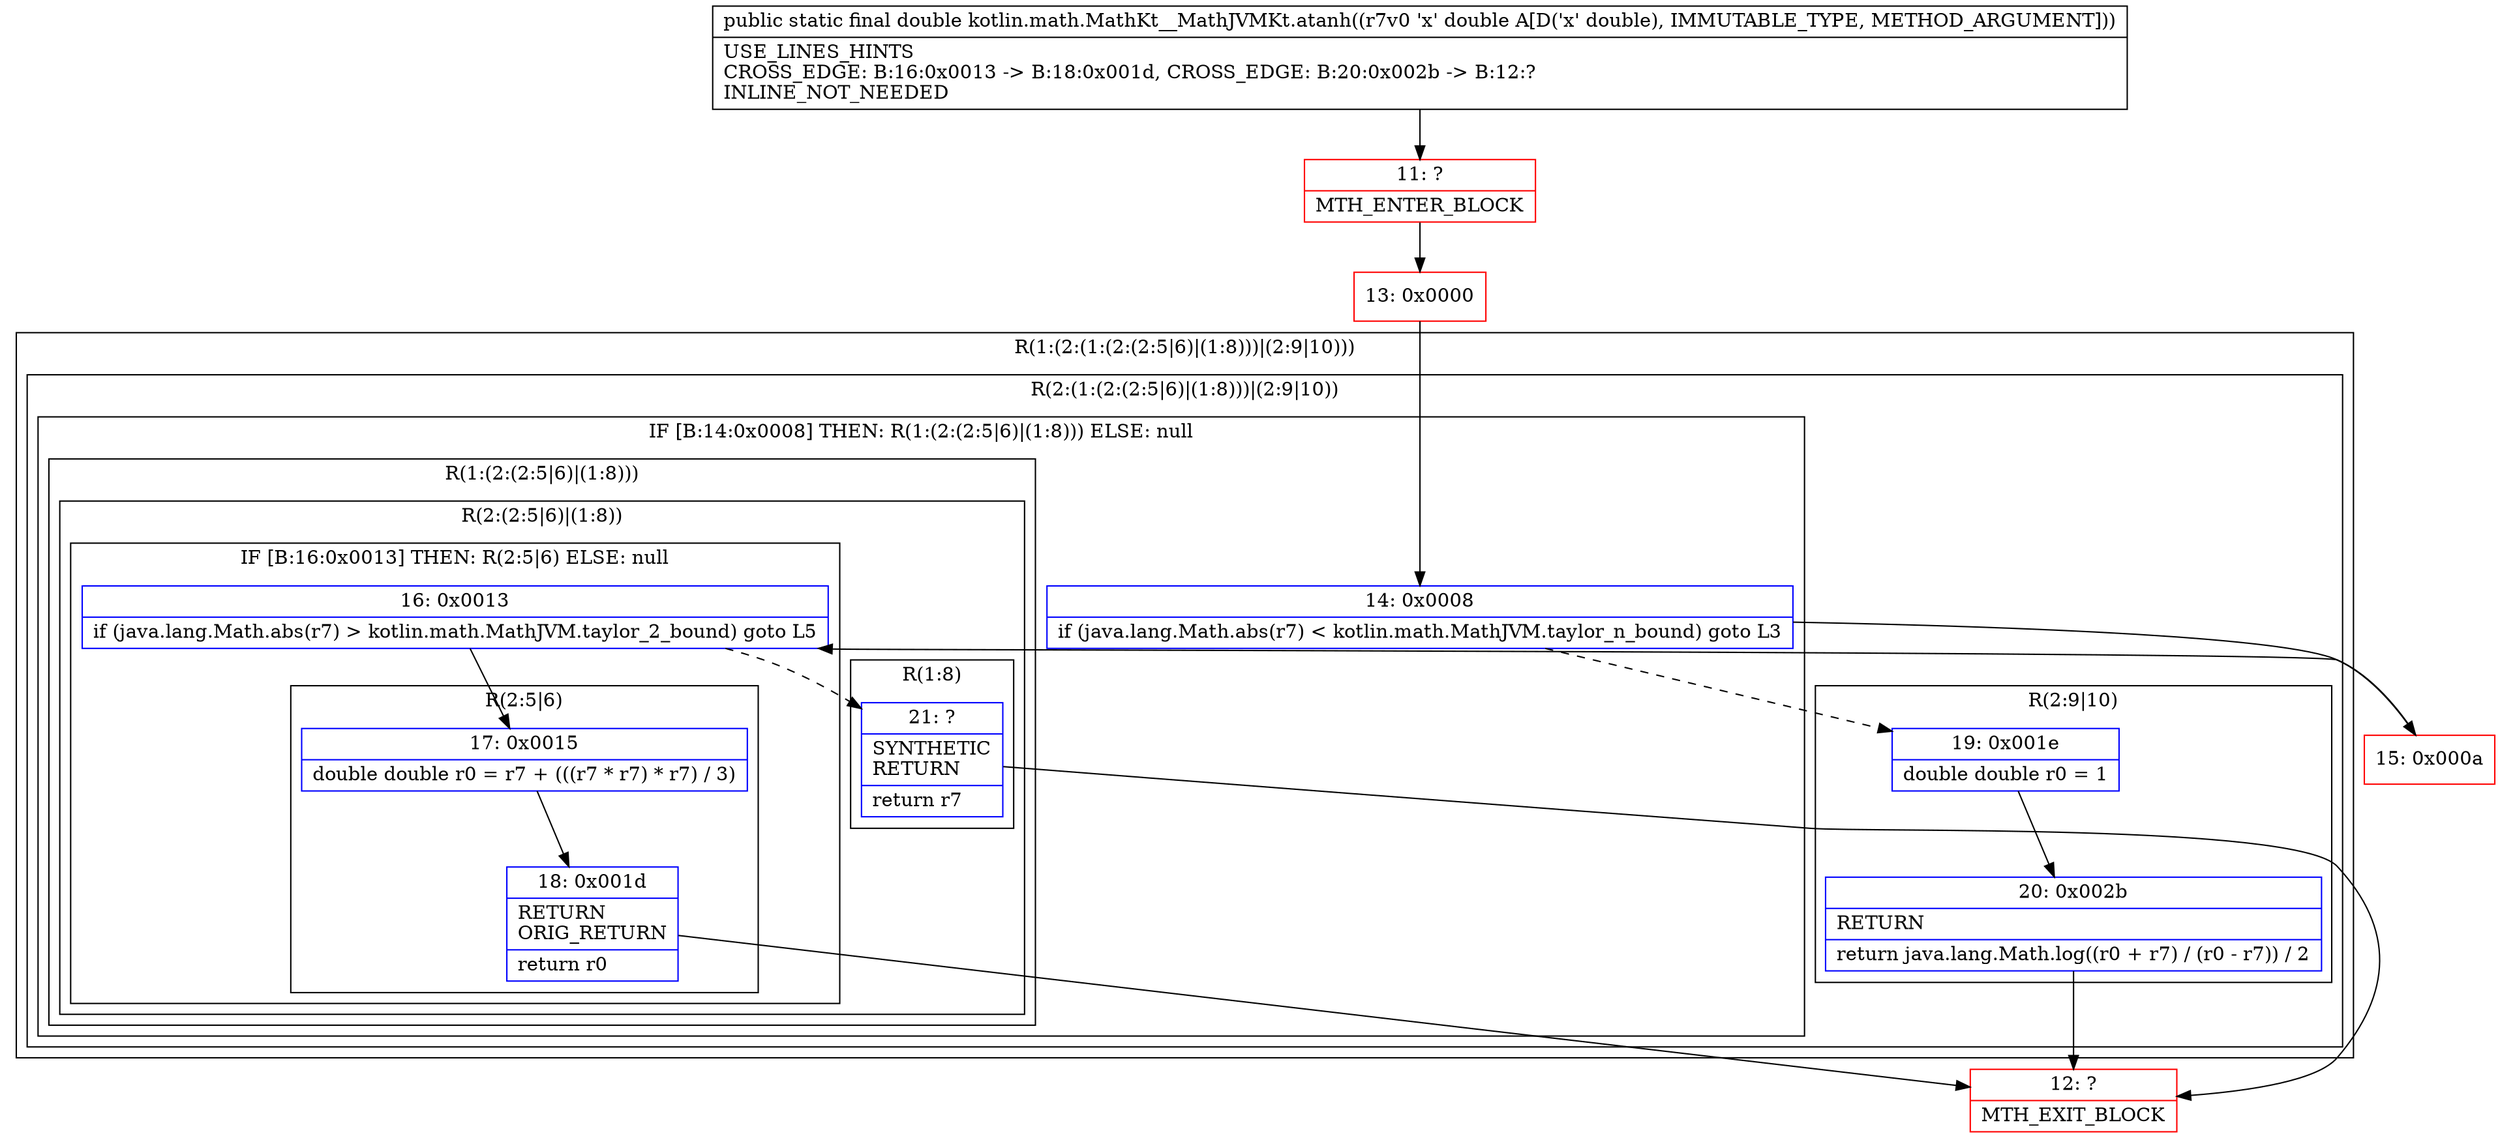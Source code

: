 digraph "CFG forkotlin.math.MathKt__MathJVMKt.atanh(D)D" {
subgraph cluster_Region_2131004919 {
label = "R(1:(2:(1:(2:(2:5|6)|(1:8)))|(2:9|10)))";
node [shape=record,color=blue];
subgraph cluster_Region_124267128 {
label = "R(2:(1:(2:(2:5|6)|(1:8)))|(2:9|10))";
node [shape=record,color=blue];
subgraph cluster_IfRegion_1718805741 {
label = "IF [B:14:0x0008] THEN: R(1:(2:(2:5|6)|(1:8))) ELSE: null";
node [shape=record,color=blue];
Node_14 [shape=record,label="{14\:\ 0x0008|if (java.lang.Math.abs(r7) \< kotlin.math.MathJVM.taylor_n_bound) goto L3\l}"];
subgraph cluster_Region_1480214090 {
label = "R(1:(2:(2:5|6)|(1:8)))";
node [shape=record,color=blue];
subgraph cluster_Region_50992015 {
label = "R(2:(2:5|6)|(1:8))";
node [shape=record,color=blue];
subgraph cluster_IfRegion_1165476476 {
label = "IF [B:16:0x0013] THEN: R(2:5|6) ELSE: null";
node [shape=record,color=blue];
Node_16 [shape=record,label="{16\:\ 0x0013|if (java.lang.Math.abs(r7) \> kotlin.math.MathJVM.taylor_2_bound) goto L5\l}"];
subgraph cluster_Region_1437985959 {
label = "R(2:5|6)";
node [shape=record,color=blue];
Node_17 [shape=record,label="{17\:\ 0x0015|double double r0 = r7 + (((r7 * r7) * r7) \/ 3)\l}"];
Node_18 [shape=record,label="{18\:\ 0x001d|RETURN\lORIG_RETURN\l|return r0\l}"];
}
}
subgraph cluster_Region_886248371 {
label = "R(1:8)";
node [shape=record,color=blue];
Node_21 [shape=record,label="{21\:\ ?|SYNTHETIC\lRETURN\l|return r7\l}"];
}
}
}
}
subgraph cluster_Region_857167556 {
label = "R(2:9|10)";
node [shape=record,color=blue];
Node_19 [shape=record,label="{19\:\ 0x001e|double double r0 = 1\l}"];
Node_20 [shape=record,label="{20\:\ 0x002b|RETURN\l|return java.lang.Math.log((r0 + r7) \/ (r0 \- r7)) \/ 2\l}"];
}
}
}
Node_11 [shape=record,color=red,label="{11\:\ ?|MTH_ENTER_BLOCK\l}"];
Node_13 [shape=record,color=red,label="{13\:\ 0x0000}"];
Node_15 [shape=record,color=red,label="{15\:\ 0x000a}"];
Node_12 [shape=record,color=red,label="{12\:\ ?|MTH_EXIT_BLOCK\l}"];
MethodNode[shape=record,label="{public static final double kotlin.math.MathKt__MathJVMKt.atanh((r7v0 'x' double A[D('x' double), IMMUTABLE_TYPE, METHOD_ARGUMENT]))  | USE_LINES_HINTS\lCROSS_EDGE: B:16:0x0013 \-\> B:18:0x001d, CROSS_EDGE: B:20:0x002b \-\> B:12:?\lINLINE_NOT_NEEDED\l}"];
MethodNode -> Node_11;Node_14 -> Node_15;
Node_14 -> Node_19[style=dashed];
Node_16 -> Node_17;
Node_16 -> Node_21[style=dashed];
Node_17 -> Node_18;
Node_18 -> Node_12;
Node_21 -> Node_12;
Node_19 -> Node_20;
Node_20 -> Node_12;
Node_11 -> Node_13;
Node_13 -> Node_14;
Node_15 -> Node_16;
}

